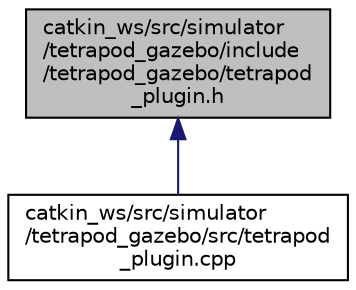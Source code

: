 digraph "catkin_ws/src/simulator/tetrapod_gazebo/include/tetrapod_gazebo/tetrapod_plugin.h"
{
 // LATEX_PDF_SIZE
  edge [fontname="Helvetica",fontsize="10",labelfontname="Helvetica",labelfontsize="10"];
  node [fontname="Helvetica",fontsize="10",shape=record];
  Node1 [label="catkin_ws/src/simulator\l/tetrapod_gazebo/include\l/tetrapod_gazebo/tetrapod\l_plugin.h",height=0.2,width=0.4,color="black", fillcolor="grey75", style="filled", fontcolor="black",tooltip=" "];
  Node1 -> Node2 [dir="back",color="midnightblue",fontsize="10",style="solid",fontname="Helvetica"];
  Node2 [label="catkin_ws/src/simulator\l/tetrapod_gazebo/src/tetrapod\l_plugin.cpp",height=0.2,width=0.4,color="black", fillcolor="white", style="filled",URL="$tetrapod__plugin_8cpp.html",tooltip=" "];
}
